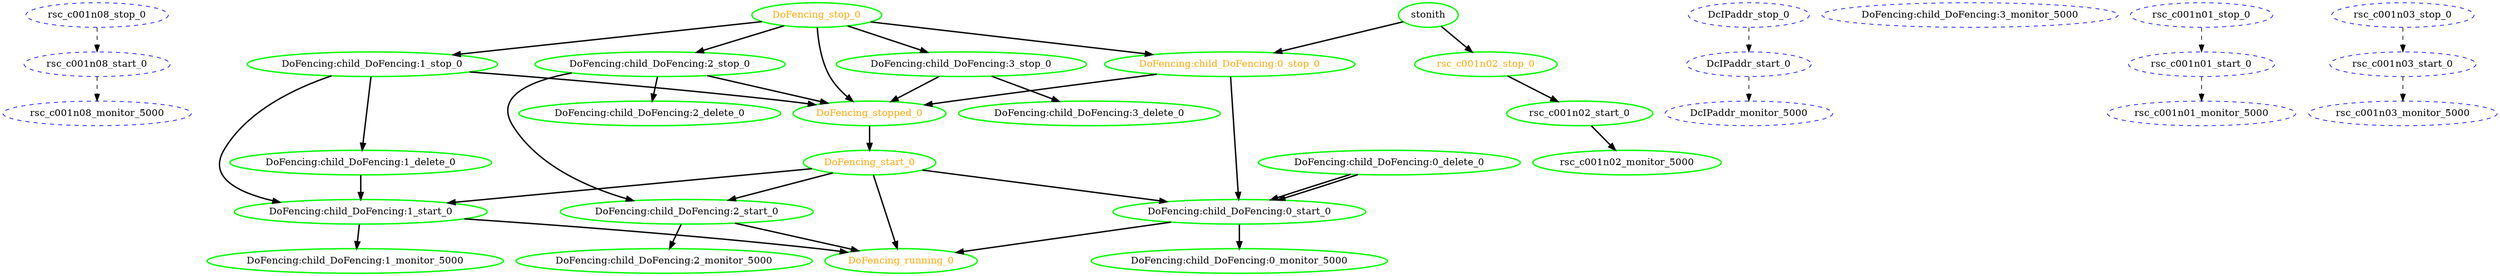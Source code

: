 digraph "g" {
	size = "30,30"
"rsc_c001n08_monitor_5000" [ style="dashed" color="blue" fontcolor="black" ]
"DoFencing:child_DoFencing:0_delete_0" [ tooltip="c001n08" style=bold color="green" fontcolor="black" ]
"DoFencing:child_DoFencing:1_monitor_5000" [ tooltip="c001n08" style=bold color="green" fontcolor="black" ]
"DoFencing:child_DoFencing:1_delete_0" [ tooltip="c001n08" style=bold color="green" fontcolor="black" ]
"DcIPaddr_monitor_5000" [ style="dashed" color="blue" fontcolor="black" ]
"DoFencing:child_DoFencing:3_monitor_5000" [ style="dashed" color="blue" fontcolor="black" ]
"DoFencing:child_DoFencing:0_monitor_5000" [ tooltip="c001n01" style=bold color="green" fontcolor="black" ]
"rsc_c001n01_monitor_5000" [ style="dashed" color="blue" fontcolor="black" ]
"rsc_c001n02_monitor_5000" [ tooltip="c001n03" style=bold color="green" fontcolor="black" ]
"DoFencing:child_DoFencing:2_monitor_5000" [ tooltip="c001n03" style=bold color="green" fontcolor="black" ]
"DoFencing:child_DoFencing:0_delete_0" [ tooltip="c001n03" style=bold color="green" fontcolor="black" ]
"rsc_c001n03_monitor_5000" [ style="dashed" color="blue" fontcolor="black" ]
"DcIPaddr_stop_0" [ style="dashed" color="blue" fontcolor="black" ]
"DcIPaddr_start_0" [ style="dashed" color="blue" fontcolor="black" ]
"rsc_c001n08_stop_0" [ style="dashed" color="blue" fontcolor="black" ]
"rsc_c001n08_start_0" [ style="dashed" color="blue" fontcolor="black" ]
"rsc_c001n02_stop_0" [ tooltip="" style=bold color="green" fontcolor="orange" ]
"rsc_c001n02_start_0" [ tooltip="c001n03" style=bold color="green" fontcolor="black" ]
"rsc_c001n03_stop_0" [ style="dashed" color="blue" fontcolor="black" ]
"rsc_c001n03_start_0" [ style="dashed" color="blue" fontcolor="black" ]
"rsc_c001n01_stop_0" [ style="dashed" color="blue" fontcolor="black" ]
"rsc_c001n01_start_0" [ style="dashed" color="blue" fontcolor="black" ]
"DoFencing:child_DoFencing:0_stop_0" [ tooltip="" style=bold color="green" fontcolor="orange" ]
"DoFencing:child_DoFencing:0_start_0" [ tooltip="c001n01" style=bold color="green" fontcolor="black" ]
"DoFencing:child_DoFencing:1_stop_0" [ tooltip="c001n03" style=bold color="green" fontcolor="black" ]
"DoFencing:child_DoFencing:1_start_0" [ tooltip="c001n08" style=bold color="green" fontcolor="black" ]
"DoFencing:child_DoFencing:1_delete_0" [ tooltip="c001n03" style=bold color="green" fontcolor="black" ]
"DoFencing:child_DoFencing:2_stop_0" [ tooltip="c001n01" style=bold color="green" fontcolor="black" ]
"DoFencing:child_DoFencing:2_start_0" [ tooltip="c001n03" style=bold color="green" fontcolor="black" ]
"DoFencing:child_DoFencing:2_delete_0" [ tooltip="c001n01" style=bold color="green" fontcolor="black" ]
"DoFencing:child_DoFencing:3_stop_0" [ tooltip="c001n08" style=bold color="green" fontcolor="black" ]
"DoFencing:child_DoFencing:3_delete_0" [ tooltip="c001n08" style=bold color="green" fontcolor="black" ]
"DoFencing_start_0" [ tooltip="" style=bold color="green" fontcolor="orange" ]
"DoFencing_running_0" [ tooltip="" style=bold color="green" fontcolor="orange" ]
"DoFencing_stop_0" [ tooltip="" style=bold color="green" fontcolor="orange" ]
"DoFencing_stopped_0" [ tooltip="" style=bold color="green" fontcolor="orange" ]
"stonith" [ tooltip="c001n02" style=bold color="green" fontcolor="black" ]
"rsc_c001n08_start_0" -> "rsc_c001n08_monitor_5000" [ style = dashed]
"DoFencing:child_DoFencing:1_start_0" -> "DoFencing:child_DoFencing:1_monitor_5000" [ style = bold]
"DcIPaddr_start_0" -> "DcIPaddr_monitor_5000" [ style = dashed]
"DoFencing:child_DoFencing:0_start_0" -> "DoFencing:child_DoFencing:0_monitor_5000" [ style = bold]
"rsc_c001n01_start_0" -> "rsc_c001n01_monitor_5000" [ style = dashed]
"rsc_c001n02_start_0" -> "rsc_c001n02_monitor_5000" [ style = bold]
"DoFencing:child_DoFencing:2_start_0" -> "DoFencing:child_DoFencing:2_monitor_5000" [ style = bold]
"rsc_c001n03_start_0" -> "rsc_c001n03_monitor_5000" [ style = dashed]
"DcIPaddr_stop_0" -> "DcIPaddr_start_0" [ style = dashed]
"rsc_c001n08_stop_0" -> "rsc_c001n08_start_0" [ style = dashed]
"stonith" -> "rsc_c001n02_stop_0" [ style = bold]
"rsc_c001n02_stop_0" -> "rsc_c001n02_start_0" [ style = bold]
"rsc_c001n03_stop_0" -> "rsc_c001n03_start_0" [ style = dashed]
"rsc_c001n01_stop_0" -> "rsc_c001n01_start_0" [ style = dashed]
"DoFencing_stop_0" -> "DoFencing:child_DoFencing:0_stop_0" [ style = bold]
"stonith" -> "DoFencing:child_DoFencing:0_stop_0" [ style = bold]
"DoFencing:child_DoFencing:0_delete_0" -> "DoFencing:child_DoFencing:0_start_0" [ style = bold]
"DoFencing:child_DoFencing:0_delete_0" -> "DoFencing:child_DoFencing:0_start_0" [ style = bold]
"DoFencing:child_DoFencing:0_stop_0" -> "DoFencing:child_DoFencing:0_start_0" [ style = bold]
"DoFencing_start_0" -> "DoFencing:child_DoFencing:0_start_0" [ style = bold]
"DoFencing_stop_0" -> "DoFencing:child_DoFencing:1_stop_0" [ style = bold]
"DoFencing:child_DoFencing:1_delete_0" -> "DoFencing:child_DoFencing:1_start_0" [ style = bold]
"DoFencing:child_DoFencing:1_stop_0" -> "DoFencing:child_DoFencing:1_start_0" [ style = bold]
"DoFencing_start_0" -> "DoFencing:child_DoFencing:1_start_0" [ style = bold]
"DoFencing:child_DoFencing:1_stop_0" -> "DoFencing:child_DoFencing:1_delete_0" [ style = bold]
"DoFencing_stop_0" -> "DoFencing:child_DoFencing:2_stop_0" [ style = bold]
"DoFencing:child_DoFencing:2_stop_0" -> "DoFencing:child_DoFencing:2_start_0" [ style = bold]
"DoFencing_start_0" -> "DoFencing:child_DoFencing:2_start_0" [ style = bold]
"DoFencing:child_DoFencing:2_stop_0" -> "DoFencing:child_DoFencing:2_delete_0" [ style = bold]
"DoFencing_stop_0" -> "DoFencing:child_DoFencing:3_stop_0" [ style = bold]
"DoFencing:child_DoFencing:3_stop_0" -> "DoFencing:child_DoFencing:3_delete_0" [ style = bold]
"DoFencing_stopped_0" -> "DoFencing_start_0" [ style = bold]
"DoFencing:child_DoFencing:0_start_0" -> "DoFencing_running_0" [ style = bold]
"DoFencing:child_DoFencing:1_start_0" -> "DoFencing_running_0" [ style = bold]
"DoFencing:child_DoFencing:2_start_0" -> "DoFencing_running_0" [ style = bold]
"DoFencing_start_0" -> "DoFencing_running_0" [ style = bold]
"DoFencing:child_DoFencing:0_stop_0" -> "DoFencing_stopped_0" [ style = bold]
"DoFencing:child_DoFencing:1_stop_0" -> "DoFencing_stopped_0" [ style = bold]
"DoFencing:child_DoFencing:2_stop_0" -> "DoFencing_stopped_0" [ style = bold]
"DoFencing:child_DoFencing:3_stop_0" -> "DoFencing_stopped_0" [ style = bold]
"DoFencing_stop_0" -> "DoFencing_stopped_0" [ style = bold]
}
